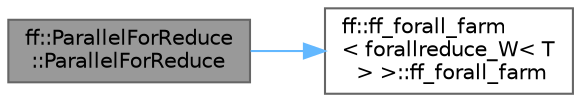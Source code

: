 digraph "ff::ParallelForReduce::ParallelForReduce"
{
 // LATEX_PDF_SIZE
  bgcolor="transparent";
  edge [fontname=Helvetica,fontsize=10,labelfontname=Helvetica,labelfontsize=10];
  node [fontname=Helvetica,fontsize=10,shape=box,height=0.2,width=0.4];
  rankdir="LR";
  Node1 [id="Node000001",label="ff::ParallelForReduce\l::ParallelForReduce",height=0.2,width=0.4,color="gray40", fillcolor="grey60", style="filled", fontcolor="black",tooltip="Constructor"];
  Node1 -> Node2 [id="edge2_Node000001_Node000002",color="steelblue1",style="solid",tooltip=" "];
  Node2 [id="Node000002",label="ff::ff_forall_farm\l\< forallreduce_W\< T\l \> \>::ff_forall_farm",height=0.2,width=0.4,color="grey40", fillcolor="white", style="filled",URL="$classff_1_1ff__forall__farm.html#a853e08b55ff63d1c5a38d9b6aa0014ee",tooltip=" "];
}
